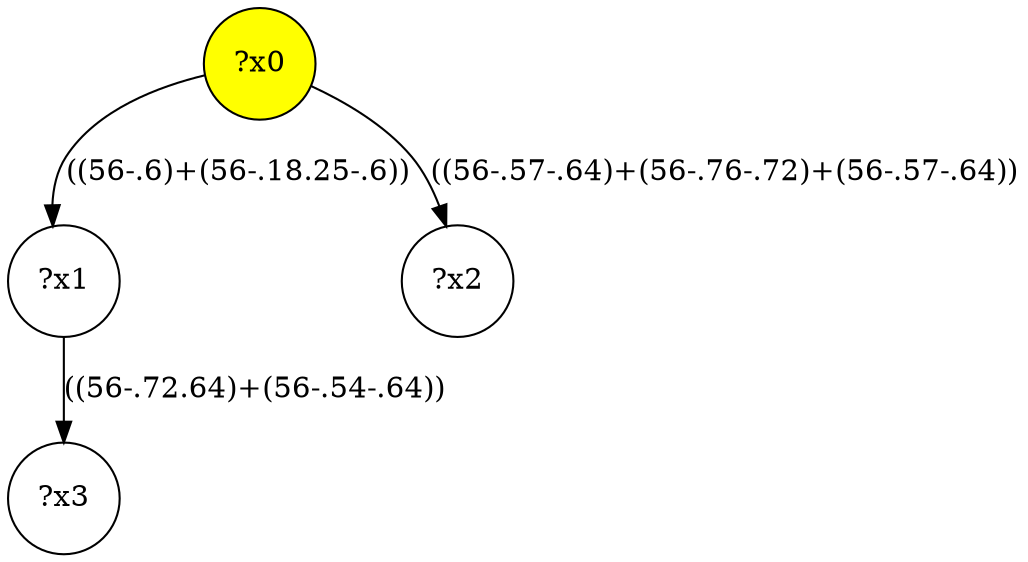 digraph g {
	x0 [fillcolor="yellow", style="filled," shape=circle, label="?x0"];
	x1 [shape=circle, label="?x1"];
	x0 -> x1 [label="((56-.6)+(56-.18.25-.6))"];
	x2 [shape=circle, label="?x2"];
	x0 -> x2 [label="((56-.57-.64)+(56-.76-.72)+(56-.57-.64))"];
	x3 [shape=circle, label="?x3"];
	x1 -> x3 [label="((56-.72.64)+(56-.54-.64))"];
}
